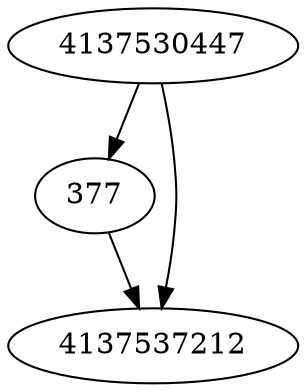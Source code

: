 strict digraph  {
377;
4137537212;
4137530447;
377 -> 4137537212;
4137530447 -> 4137537212;
4137530447 -> 377;
}

